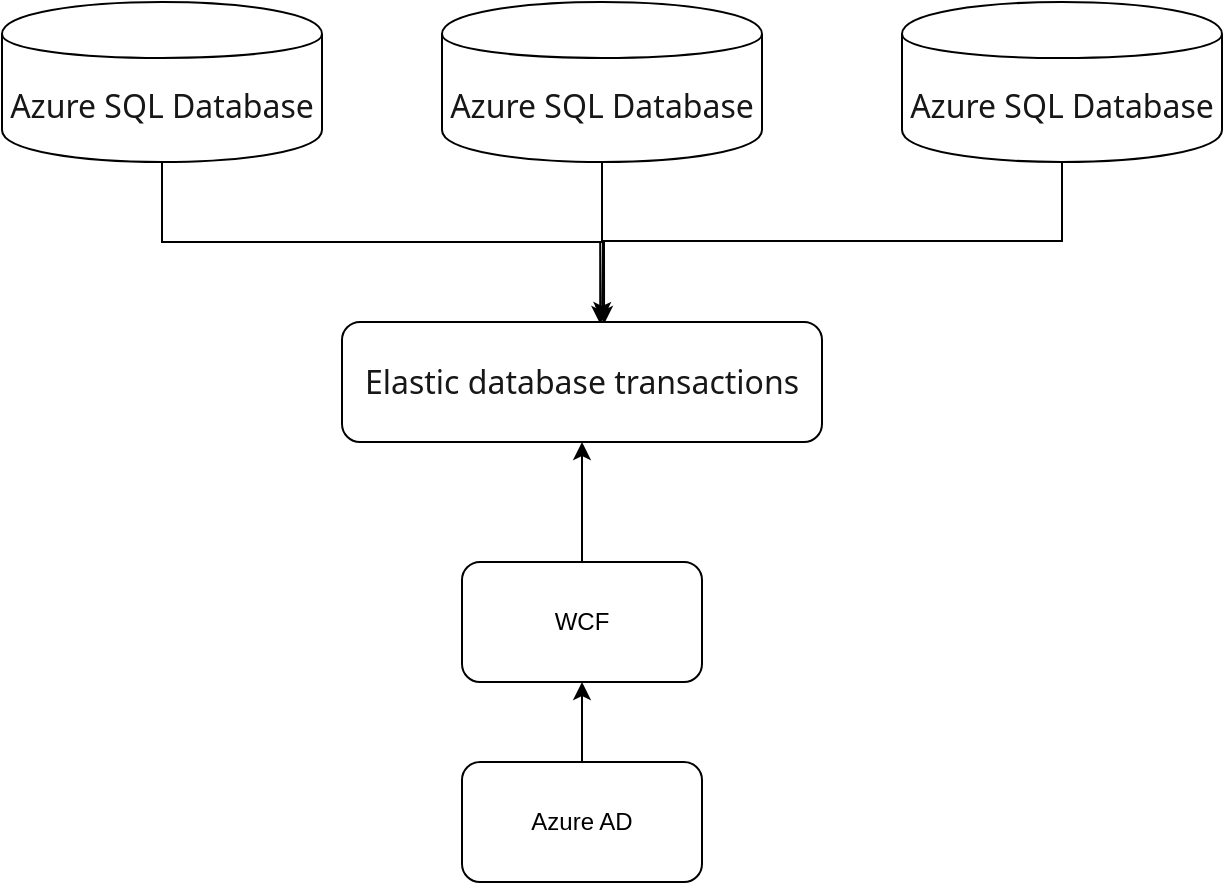 <mxfile version="13.3.6" type="github"><diagram id="DKomV8zKL3J2lXPuTWSB" name="Page-1"><mxGraphModel dx="1422" dy="794" grid="1" gridSize="10" guides="1" tooltips="1" connect="1" arrows="1" fold="1" page="1" pageScale="1" pageWidth="850" pageHeight="1100" math="0" shadow="0"><root><mxCell id="0"/><mxCell id="1" parent="0"/><mxCell id="yFRNVjYD9NiC0iK4IBld-15" value="" style="edgeStyle=orthogonalEdgeStyle;rounded=0;orthogonalLoop=1;jettySize=auto;html=1;" edge="1" parent="1" source="yFRNVjYD9NiC0iK4IBld-1" target="yFRNVjYD9NiC0iK4IBld-10"><mxGeometry relative="1" as="geometry"/></mxCell><mxCell id="yFRNVjYD9NiC0iK4IBld-1" value="WCF" style="rounded=1;whiteSpace=wrap;html=1;" vertex="1" parent="1"><mxGeometry x="320" y="370" width="120" height="60" as="geometry"/></mxCell><mxCell id="yFRNVjYD9NiC0iK4IBld-14" value="" style="edgeStyle=orthogonalEdgeStyle;rounded=0;orthogonalLoop=1;jettySize=auto;html=1;" edge="1" parent="1" source="yFRNVjYD9NiC0iK4IBld-2" target="yFRNVjYD9NiC0iK4IBld-1"><mxGeometry relative="1" as="geometry"/></mxCell><mxCell id="yFRNVjYD9NiC0iK4IBld-2" value="Azure AD" style="rounded=1;whiteSpace=wrap;html=1;" vertex="1" parent="1"><mxGeometry x="320" y="470" width="120" height="60" as="geometry"/></mxCell><mxCell id="yFRNVjYD9NiC0iK4IBld-11" style="edgeStyle=orthogonalEdgeStyle;rounded=0;orthogonalLoop=1;jettySize=auto;html=1;entryX=0.538;entryY=0.017;entryDx=0;entryDy=0;entryPerimeter=0;" edge="1" parent="1" source="yFRNVjYD9NiC0iK4IBld-5" target="yFRNVjYD9NiC0iK4IBld-10"><mxGeometry relative="1" as="geometry"><Array as="points"><mxPoint x="170" y="210"/><mxPoint x="389" y="210"/></Array></mxGeometry></mxCell><mxCell id="yFRNVjYD9NiC0iK4IBld-5" value="&#10;&#10;&lt;span style=&quot;color: rgb(23, 23, 23); font-family: &amp;quot;segoe ui&amp;quot;, segoeui, &amp;quot;helvetica neue&amp;quot;, helvetica, arial, sans-serif; font-size: 16px; font-style: normal; font-weight: 400; letter-spacing: normal; text-indent: 0px; text-transform: none; word-spacing: 0px; background-color: rgb(255, 255, 255); display: inline; float: none;&quot;&gt;Azure SQL Database&lt;/span&gt;&#10;&#10;" style="shape=cylinder;whiteSpace=wrap;html=1;boundedLbl=1;backgroundOutline=1;" vertex="1" parent="1"><mxGeometry x="90" y="90" width="160" height="80" as="geometry"/></mxCell><mxCell id="yFRNVjYD9NiC0iK4IBld-12" style="edgeStyle=orthogonalEdgeStyle;rounded=0;orthogonalLoop=1;jettySize=auto;html=1;entryX=0.546;entryY=0.017;entryDx=0;entryDy=0;entryPerimeter=0;" edge="1" parent="1" source="yFRNVjYD9NiC0iK4IBld-6" target="yFRNVjYD9NiC0iK4IBld-10"><mxGeometry relative="1" as="geometry"/></mxCell><mxCell id="yFRNVjYD9NiC0iK4IBld-6" value="&#10;&#10;&lt;span style=&quot;color: rgb(23, 23, 23); font-family: &amp;quot;segoe ui&amp;quot;, segoeui, &amp;quot;helvetica neue&amp;quot;, helvetica, arial, sans-serif; font-size: 16px; font-style: normal; font-weight: 400; letter-spacing: normal; text-indent: 0px; text-transform: none; word-spacing: 0px; background-color: rgb(255, 255, 255); display: inline; float: none;&quot;&gt;Azure SQL Database&lt;/span&gt;&#10;&#10;" style="shape=cylinder;whiteSpace=wrap;html=1;boundedLbl=1;backgroundOutline=1;" vertex="1" parent="1"><mxGeometry x="310" y="90" width="160" height="80" as="geometry"/></mxCell><mxCell id="yFRNVjYD9NiC0iK4IBld-13" style="edgeStyle=orthogonalEdgeStyle;rounded=0;orthogonalLoop=1;jettySize=auto;html=1;exitX=0.5;exitY=1;exitDx=0;exitDy=0;" edge="1" parent="1" source="yFRNVjYD9NiC0iK4IBld-7"><mxGeometry relative="1" as="geometry"><mxPoint x="390" y="249" as="targetPoint"/></mxGeometry></mxCell><mxCell id="yFRNVjYD9NiC0iK4IBld-7" value="&#10;&#10;&lt;span style=&quot;color: rgb(23, 23, 23); font-family: &amp;quot;segoe ui&amp;quot;, segoeui, &amp;quot;helvetica neue&amp;quot;, helvetica, arial, sans-serif; font-size: 16px; font-style: normal; font-weight: 400; letter-spacing: normal; text-indent: 0px; text-transform: none; word-spacing: 0px; background-color: rgb(255, 255, 255); display: inline; float: none;&quot;&gt;Azure SQL Database&lt;/span&gt;&#10;&#10;" style="shape=cylinder;whiteSpace=wrap;html=1;boundedLbl=1;backgroundOutline=1;" vertex="1" parent="1"><mxGeometry x="540" y="90" width="160" height="80" as="geometry"/></mxCell><mxCell id="yFRNVjYD9NiC0iK4IBld-10" value="&lt;span style=&quot;color: rgb(23 , 23 , 23) ; font-family: &amp;#34;segoe ui&amp;#34; , &amp;#34;segoeui&amp;#34; , &amp;#34;helvetica neue&amp;#34; , &amp;#34;helvetica&amp;#34; , &amp;#34;arial&amp;#34; , sans-serif ; font-size: 16px ; background-color: rgb(255 , 255 , 255)&quot;&gt;Elastic database transactions&lt;/span&gt;" style="rounded=1;whiteSpace=wrap;html=1;" vertex="1" parent="1"><mxGeometry x="260" y="250" width="240" height="60" as="geometry"/></mxCell></root></mxGraphModel></diagram></mxfile>